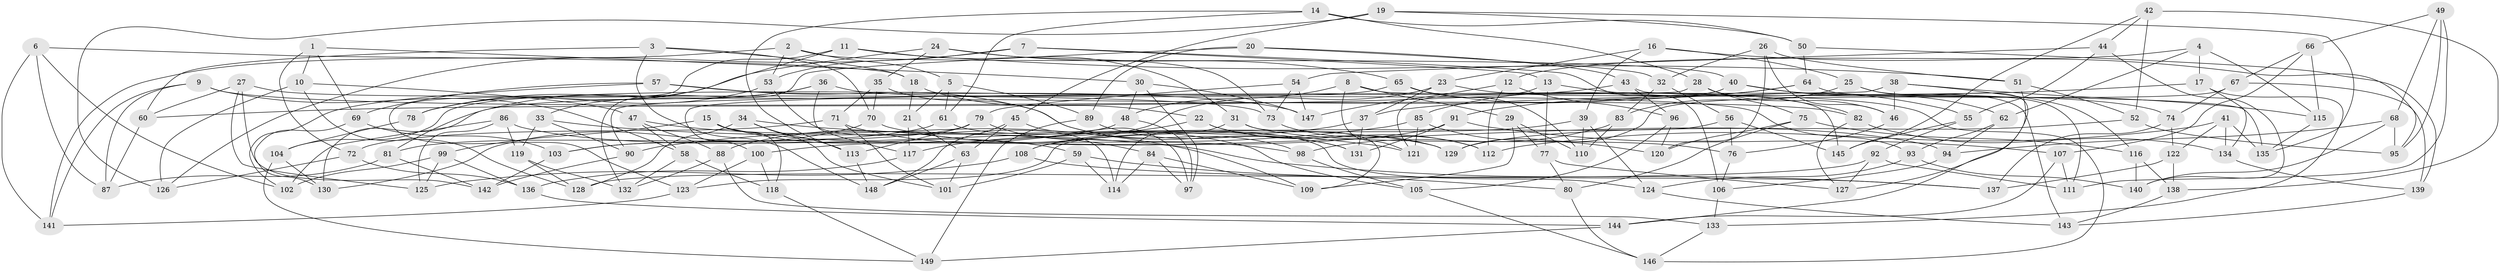 // coarse degree distribution, {4: 0.42105263157894735, 6: 0.49473684210526314, 5: 0.07368421052631578, 3: 0.010526315789473684}
// Generated by graph-tools (version 1.1) at 2025/52/02/27/25 19:52:32]
// undirected, 149 vertices, 298 edges
graph export_dot {
graph [start="1"]
  node [color=gray90,style=filled];
  1;
  2;
  3;
  4;
  5;
  6;
  7;
  8;
  9;
  10;
  11;
  12;
  13;
  14;
  15;
  16;
  17;
  18;
  19;
  20;
  21;
  22;
  23;
  24;
  25;
  26;
  27;
  28;
  29;
  30;
  31;
  32;
  33;
  34;
  35;
  36;
  37;
  38;
  39;
  40;
  41;
  42;
  43;
  44;
  45;
  46;
  47;
  48;
  49;
  50;
  51;
  52;
  53;
  54;
  55;
  56;
  57;
  58;
  59;
  60;
  61;
  62;
  63;
  64;
  65;
  66;
  67;
  68;
  69;
  70;
  71;
  72;
  73;
  74;
  75;
  76;
  77;
  78;
  79;
  80;
  81;
  82;
  83;
  84;
  85;
  86;
  87;
  88;
  89;
  90;
  91;
  92;
  93;
  94;
  95;
  96;
  97;
  98;
  99;
  100;
  101;
  102;
  103;
  104;
  105;
  106;
  107;
  108;
  109;
  110;
  111;
  112;
  113;
  114;
  115;
  116;
  117;
  118;
  119;
  120;
  121;
  122;
  123;
  124;
  125;
  126;
  127;
  128;
  129;
  130;
  131;
  132;
  133;
  134;
  135;
  136;
  137;
  138;
  139;
  140;
  141;
  142;
  143;
  144;
  145;
  146;
  147;
  148;
  149;
  1 -- 69;
  1 -- 72;
  1 -- 30;
  1 -- 10;
  2 -- 40;
  2 -- 5;
  2 -- 53;
  2 -- 141;
  3 -- 60;
  3 -- 70;
  3 -- 18;
  3 -- 148;
  4 -- 17;
  4 -- 115;
  4 -- 62;
  4 -- 12;
  5 -- 21;
  5 -- 61;
  5 -- 89;
  6 -- 87;
  6 -- 141;
  6 -- 18;
  6 -- 102;
  7 -- 126;
  7 -- 53;
  7 -- 106;
  7 -- 13;
  8 -- 48;
  8 -- 121;
  8 -- 29;
  8 -- 145;
  9 -- 58;
  9 -- 82;
  9 -- 87;
  9 -- 141;
  10 -- 47;
  10 -- 128;
  10 -- 126;
  11 -- 33;
  11 -- 123;
  11 -- 51;
  11 -- 31;
  12 -- 96;
  12 -- 112;
  12 -- 147;
  13 -- 77;
  13 -- 55;
  13 -- 121;
  14 -- 113;
  14 -- 28;
  14 -- 61;
  14 -- 50;
  15 -- 59;
  15 -- 99;
  15 -- 98;
  15 -- 118;
  16 -- 25;
  16 -- 23;
  16 -- 39;
  16 -- 95;
  17 -- 37;
  17 -- 134;
  17 -- 133;
  18 -- 22;
  18 -- 21;
  19 -- 126;
  19 -- 45;
  19 -- 135;
  19 -- 50;
  20 -- 32;
  20 -- 89;
  20 -- 132;
  20 -- 43;
  21 -- 117;
  21 -- 63;
  22 -- 112;
  22 -- 117;
  22 -- 129;
  23 -- 146;
  23 -- 88;
  23 -- 37;
  24 -- 73;
  24 -- 65;
  24 -- 78;
  24 -- 35;
  25 -- 144;
  25 -- 83;
  25 -- 111;
  26 -- 120;
  26 -- 46;
  26 -- 51;
  26 -- 32;
  27 -- 60;
  27 -- 73;
  27 -- 125;
  27 -- 142;
  28 -- 46;
  28 -- 90;
  28 -- 75;
  29 -- 109;
  29 -- 77;
  29 -- 110;
  30 -- 48;
  30 -- 97;
  30 -- 147;
  31 -- 76;
  31 -- 109;
  31 -- 114;
  32 -- 83;
  32 -- 56;
  33 -- 137;
  33 -- 90;
  33 -- 119;
  34 -- 128;
  34 -- 101;
  34 -- 113;
  34 -- 121;
  35 -- 70;
  35 -- 98;
  35 -- 71;
  36 -- 81;
  36 -- 93;
  36 -- 117;
  36 -- 78;
  37 -- 131;
  37 -- 108;
  38 -- 100;
  38 -- 116;
  38 -- 46;
  38 -- 115;
  39 -- 124;
  39 -- 108;
  39 -- 110;
  40 -- 130;
  40 -- 62;
  40 -- 74;
  41 -- 122;
  41 -- 112;
  41 -- 134;
  41 -- 135;
  42 -- 52;
  42 -- 145;
  42 -- 44;
  42 -- 138;
  43 -- 135;
  43 -- 96;
  43 -- 60;
  44 -- 55;
  44 -- 140;
  44 -- 54;
  45 -- 63;
  45 -- 148;
  45 -- 97;
  46 -- 76;
  47 -- 88;
  47 -- 58;
  47 -- 109;
  48 -- 103;
  48 -- 97;
  49 -- 68;
  49 -- 66;
  49 -- 95;
  49 -- 111;
  50 -- 64;
  50 -- 139;
  51 -- 127;
  51 -- 52;
  52 -- 129;
  52 -- 95;
  53 -- 78;
  53 -- 114;
  54 -- 73;
  54 -- 147;
  54 -- 79;
  55 -- 92;
  55 -- 145;
  56 -- 145;
  56 -- 76;
  56 -- 123;
  57 -- 147;
  57 -- 69;
  57 -- 102;
  57 -- 131;
  58 -- 118;
  58 -- 132;
  59 -- 101;
  59 -- 80;
  59 -- 114;
  60 -- 87;
  61 -- 81;
  61 -- 124;
  62 -- 93;
  62 -- 94;
  63 -- 148;
  63 -- 101;
  64 -- 91;
  64 -- 85;
  64 -- 143;
  65 -- 82;
  65 -- 104;
  65 -- 110;
  66 -- 67;
  66 -- 107;
  66 -- 115;
  67 -- 129;
  67 -- 74;
  67 -- 139;
  68 -- 140;
  68 -- 94;
  68 -- 95;
  69 -- 130;
  69 -- 103;
  70 -- 94;
  70 -- 130;
  71 -- 72;
  71 -- 105;
  71 -- 101;
  72 -- 126;
  72 -- 136;
  73 -- 112;
  74 -- 122;
  74 -- 137;
  75 -- 116;
  75 -- 120;
  75 -- 80;
  76 -- 106;
  77 -- 127;
  77 -- 80;
  78 -- 104;
  79 -- 103;
  79 -- 84;
  79 -- 113;
  80 -- 146;
  81 -- 87;
  81 -- 142;
  82 -- 134;
  82 -- 127;
  83 -- 110;
  83 -- 98;
  84 -- 97;
  84 -- 109;
  84 -- 114;
  85 -- 120;
  85 -- 90;
  85 -- 121;
  86 -- 102;
  86 -- 125;
  86 -- 129;
  86 -- 119;
  88 -- 133;
  88 -- 132;
  89 -- 149;
  89 -- 131;
  90 -- 142;
  91 -- 100;
  91 -- 107;
  91 -- 131;
  92 -- 127;
  92 -- 111;
  92 -- 128;
  93 -- 124;
  93 -- 140;
  94 -- 106;
  96 -- 120;
  96 -- 105;
  98 -- 105;
  99 -- 125;
  99 -- 136;
  99 -- 102;
  100 -- 123;
  100 -- 118;
  103 -- 142;
  104 -- 149;
  104 -- 130;
  105 -- 146;
  106 -- 133;
  107 -- 144;
  107 -- 111;
  108 -- 137;
  108 -- 125;
  113 -- 148;
  115 -- 135;
  116 -- 140;
  116 -- 138;
  117 -- 136;
  118 -- 149;
  119 -- 128;
  119 -- 132;
  122 -- 138;
  122 -- 137;
  123 -- 141;
  124 -- 143;
  133 -- 146;
  134 -- 139;
  136 -- 144;
  138 -- 143;
  139 -- 143;
  144 -- 149;
}
